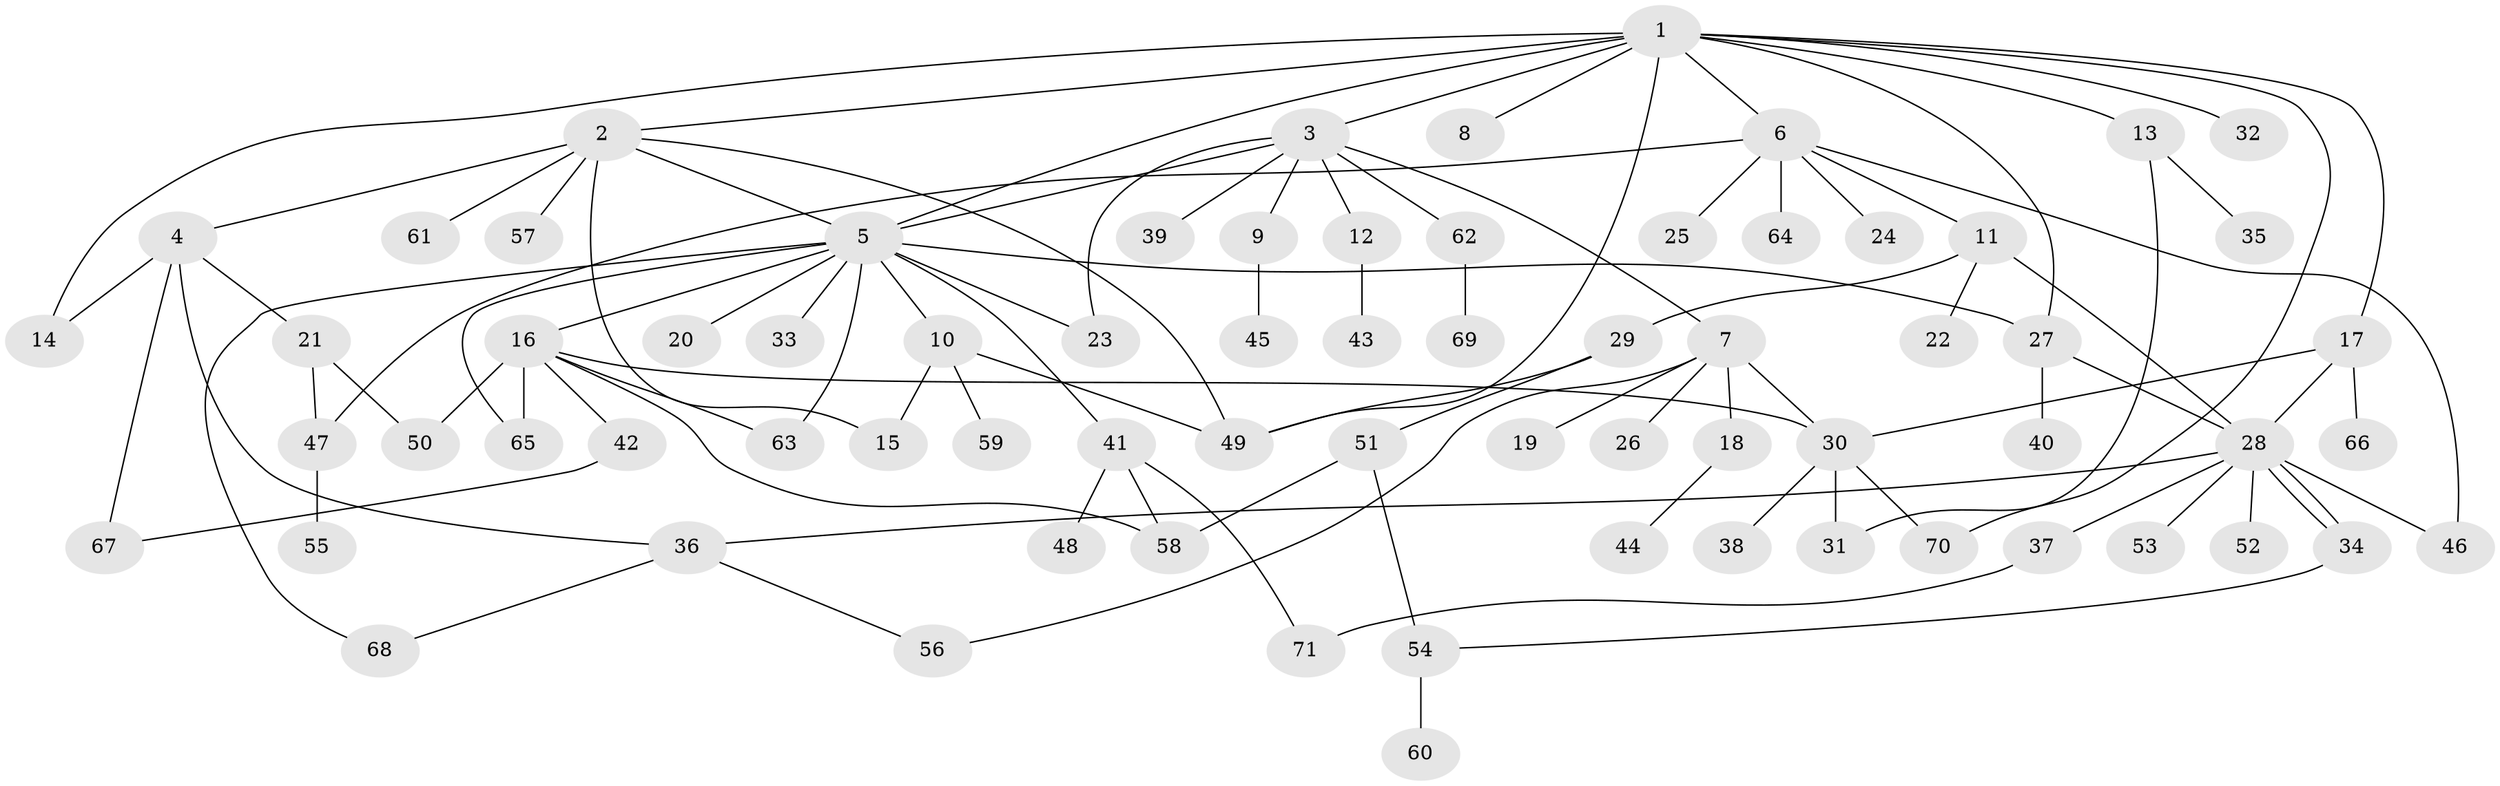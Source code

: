 // coarse degree distribution, {16: 0.0196078431372549, 7: 0.0392156862745098, 5: 0.058823529411764705, 13: 0.0196078431372549, 6: 0.0392156862745098, 1: 0.45098039215686275, 2: 0.21568627450980393, 4: 0.0784313725490196, 10: 0.0196078431372549, 3: 0.058823529411764705}
// Generated by graph-tools (version 1.1) at 2025/51/02/27/25 19:51:59]
// undirected, 71 vertices, 99 edges
graph export_dot {
graph [start="1"]
  node [color=gray90,style=filled];
  1;
  2;
  3;
  4;
  5;
  6;
  7;
  8;
  9;
  10;
  11;
  12;
  13;
  14;
  15;
  16;
  17;
  18;
  19;
  20;
  21;
  22;
  23;
  24;
  25;
  26;
  27;
  28;
  29;
  30;
  31;
  32;
  33;
  34;
  35;
  36;
  37;
  38;
  39;
  40;
  41;
  42;
  43;
  44;
  45;
  46;
  47;
  48;
  49;
  50;
  51;
  52;
  53;
  54;
  55;
  56;
  57;
  58;
  59;
  60;
  61;
  62;
  63;
  64;
  65;
  66;
  67;
  68;
  69;
  70;
  71;
  1 -- 2;
  1 -- 3;
  1 -- 5;
  1 -- 6;
  1 -- 8;
  1 -- 13;
  1 -- 14;
  1 -- 17;
  1 -- 27;
  1 -- 32;
  1 -- 49;
  1 -- 70;
  2 -- 4;
  2 -- 5;
  2 -- 15;
  2 -- 49;
  2 -- 57;
  2 -- 61;
  3 -- 5;
  3 -- 7;
  3 -- 9;
  3 -- 12;
  3 -- 23;
  3 -- 39;
  3 -- 62;
  4 -- 14;
  4 -- 21;
  4 -- 36;
  4 -- 67;
  5 -- 10;
  5 -- 16;
  5 -- 20;
  5 -- 23;
  5 -- 27;
  5 -- 33;
  5 -- 41;
  5 -- 63;
  5 -- 65;
  5 -- 68;
  6 -- 11;
  6 -- 24;
  6 -- 25;
  6 -- 46;
  6 -- 47;
  6 -- 64;
  7 -- 18;
  7 -- 19;
  7 -- 26;
  7 -- 30;
  7 -- 56;
  9 -- 45;
  10 -- 15;
  10 -- 49;
  10 -- 59;
  11 -- 22;
  11 -- 28;
  11 -- 29;
  12 -- 43;
  13 -- 31;
  13 -- 35;
  16 -- 30;
  16 -- 42;
  16 -- 50;
  16 -- 58;
  16 -- 63;
  16 -- 65;
  17 -- 28;
  17 -- 30;
  17 -- 66;
  18 -- 44;
  21 -- 47;
  21 -- 50;
  27 -- 28;
  27 -- 40;
  28 -- 34;
  28 -- 34;
  28 -- 36;
  28 -- 37;
  28 -- 46;
  28 -- 52;
  28 -- 53;
  29 -- 49;
  29 -- 51;
  30 -- 31;
  30 -- 38;
  30 -- 70;
  34 -- 54;
  36 -- 56;
  36 -- 68;
  37 -- 71;
  41 -- 48;
  41 -- 58;
  41 -- 71;
  42 -- 67;
  47 -- 55;
  51 -- 54;
  51 -- 58;
  54 -- 60;
  62 -- 69;
}
